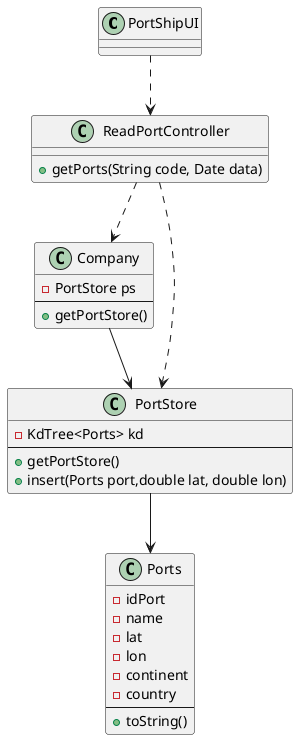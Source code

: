 @startuml
class PortShipUI{
}

class ReadPortController{
+getPorts(String code, Date data)
}

class Company{
-PortStore ps
--
+getPortStore()
}

class PortStore{
-KdTree<Ports> kd
--
+getPortStore()
+insert(Ports port,double lat, double lon)
}


class Ports{
-idPort
-name
-lat
-lon
-continent
-country
--
+toString()
}

PortShipUI ..> ReadPortController
ReadPortController ..> Company
Company --> PortStore
ReadPortController ..> PortStore
PortStore --> Ports

@enduml